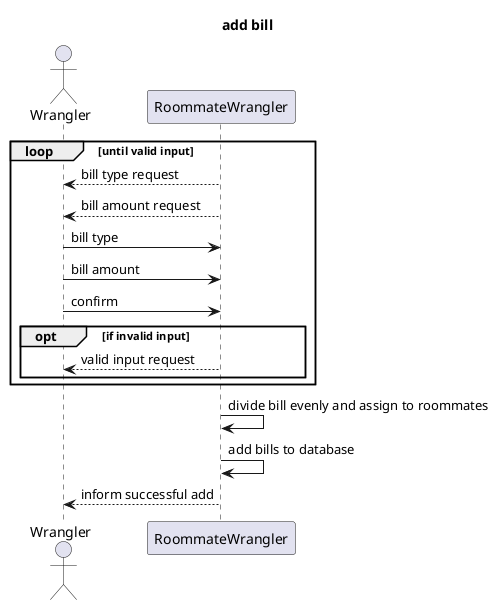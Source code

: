 @startuml
title add bill
Actor Wrangler

loop until valid input
Wrangler <-- RoommateWrangler: bill type request
Wrangler <-- RoommateWrangler: bill amount request
Wrangler -> RoommateWrangler: bill type
Wrangler -> RoommateWrangler: bill amount
Wrangler -> RoommateWrangler: confirm
opt if invalid input
Wrangler <-- RoommateWrangler: valid input request
end
end
RoommateWrangler -> RoommateWrangler: divide bill evenly and assign to roommates
RoommateWrangler -> RoommateWrangler: add bills to database
Wrangler <-- RoommateWrangler: inform successful add

@enduml